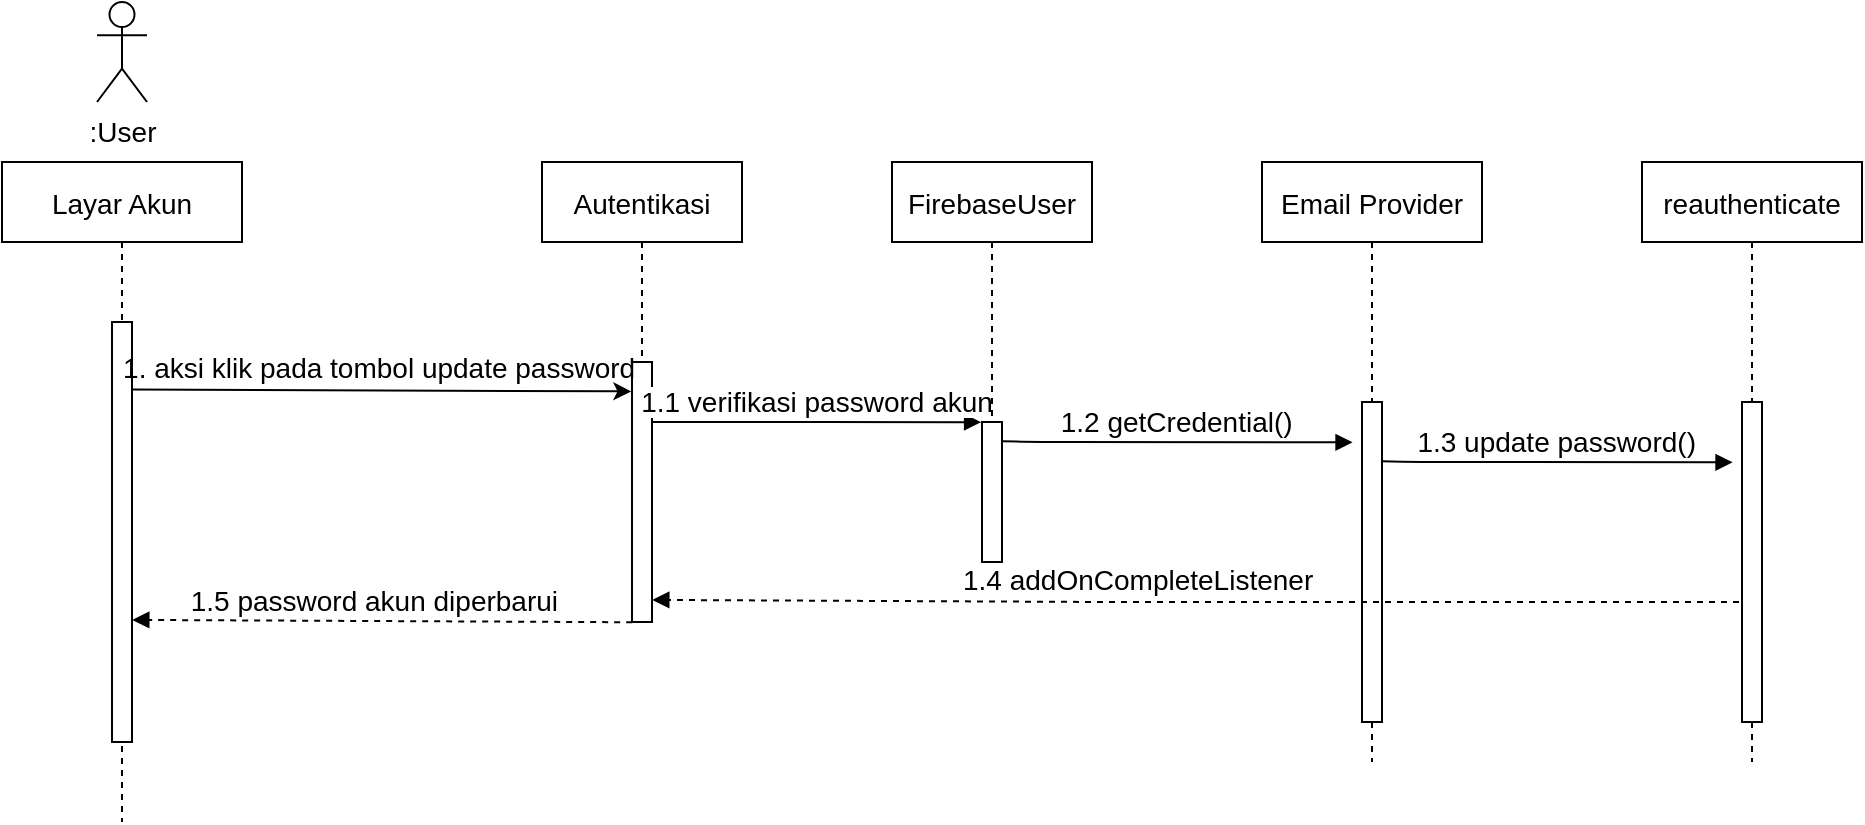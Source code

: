 <mxfile version="18.0.6" type="device"><diagram id="kgpKYQtTHZ0yAKxKKP6v" name="Page-1"><mxGraphModel dx="1221" dy="716" grid="1" gridSize="10" guides="1" tooltips="1" connect="1" arrows="1" fold="1" page="1" pageScale="1" pageWidth="1169" pageHeight="1654" math="0" shadow="0"><root><mxCell id="0"/><mxCell id="1" parent="0"/><mxCell id="3nuBFxr9cyL0pnOWT2aG-1" value="Layar Akun" style="shape=umlLifeline;perimeter=lifelinePerimeter;container=1;collapsible=0;recursiveResize=0;rounded=0;shadow=0;strokeWidth=1;fontSize=14;" parent="1" vertex="1"><mxGeometry x="40" y="110" width="120" height="330" as="geometry"/></mxCell><mxCell id="3nuBFxr9cyL0pnOWT2aG-2" value="" style="points=[];perimeter=orthogonalPerimeter;rounded=0;shadow=0;strokeWidth=1;" parent="3nuBFxr9cyL0pnOWT2aG-1" vertex="1"><mxGeometry x="55" y="80" width="10" height="210" as="geometry"/></mxCell><mxCell id="3nuBFxr9cyL0pnOWT2aG-5" value="Autentikasi" style="shape=umlLifeline;perimeter=lifelinePerimeter;container=1;collapsible=0;recursiveResize=0;rounded=0;shadow=0;strokeWidth=1;fontSize=14;" parent="1" vertex="1"><mxGeometry x="310" y="110" width="100" height="230" as="geometry"/></mxCell><mxCell id="3nuBFxr9cyL0pnOWT2aG-6" value="" style="points=[];perimeter=orthogonalPerimeter;rounded=0;shadow=0;strokeWidth=1;" parent="3nuBFxr9cyL0pnOWT2aG-5" vertex="1"><mxGeometry x="45" y="100" width="10" height="130" as="geometry"/></mxCell><mxCell id="3nuBFxr9cyL0pnOWT2aG-8" value="1.1 verifikasi password akun" style="verticalAlign=bottom;endArrow=block;entryX=-0.044;entryY=0.001;shadow=0;strokeWidth=1;entryDx=0;entryDy=0;entryPerimeter=0;fontSize=14;" parent="3nuBFxr9cyL0pnOWT2aG-5" target="d-2OW_0orGtFzGrd2AQe-11" edge="1"><mxGeometry relative="1" as="geometry"><mxPoint x="55" y="130" as="sourcePoint"/><mxPoint x="195" y="130.0" as="targetPoint"/><Array as="points"><mxPoint x="130" y="130"/></Array></mxGeometry></mxCell><mxCell id="d-2OW_0orGtFzGrd2AQe-2" value="&lt;font style=&quot;font-size: 14px;&quot;&gt;:User&lt;/font&gt;" style="shape=umlActor;verticalLabelPosition=bottom;verticalAlign=top;html=1;outlineConnect=0;" parent="1" vertex="1"><mxGeometry x="87.5" y="30" width="25" height="50" as="geometry"/></mxCell><mxCell id="d-2OW_0orGtFzGrd2AQe-4" value="" style="endArrow=classic;html=1;rounded=0;entryX=-0.031;entryY=0.113;entryDx=0;entryDy=0;entryPerimeter=0;exitX=0.954;exitY=0.161;exitDx=0;exitDy=0;exitPerimeter=0;" parent="1" source="3nuBFxr9cyL0pnOWT2aG-2" target="3nuBFxr9cyL0pnOWT2aG-6" edge="1"><mxGeometry width="50" height="50" relative="1" as="geometry"><mxPoint x="140" y="230" as="sourcePoint"/><mxPoint x="330" y="240" as="targetPoint"/></mxGeometry></mxCell><mxCell id="d-2OW_0orGtFzGrd2AQe-7" value="&lt;span style=&quot;font-weight: normal&quot;&gt;&lt;font style=&quot;font-size: 14px;&quot;&gt;1. aksi klik pada tombol update password&amp;nbsp;&lt;/font&gt;&lt;/span&gt;" style="text;strokeColor=none;fillColor=none;html=1;fontSize=24;fontStyle=1;verticalAlign=middle;align=center;" parent="1" vertex="1"><mxGeometry x="180" y="190" width="100" height="40" as="geometry"/></mxCell><mxCell id="d-2OW_0orGtFzGrd2AQe-10" value="FirebaseUser" style="shape=umlLifeline;perimeter=lifelinePerimeter;container=1;collapsible=0;recursiveResize=0;rounded=0;shadow=0;strokeWidth=1;fontSize=14;" parent="1" vertex="1"><mxGeometry x="485" y="110" width="100" height="200" as="geometry"/></mxCell><mxCell id="d-2OW_0orGtFzGrd2AQe-11" value="" style="points=[];perimeter=orthogonalPerimeter;rounded=0;shadow=0;strokeWidth=1;" parent="d-2OW_0orGtFzGrd2AQe-10" vertex="1"><mxGeometry x="45" y="130" width="10" height="70" as="geometry"/></mxCell><mxCell id="P9FHl31LlWSPJEpWCYR5-1" value="Email Provider" style="shape=umlLifeline;perimeter=lifelinePerimeter;container=1;collapsible=0;recursiveResize=0;rounded=0;shadow=0;strokeWidth=1;fontSize=14;" parent="1" vertex="1"><mxGeometry x="670" y="110" width="110" height="300" as="geometry"/></mxCell><mxCell id="P9FHl31LlWSPJEpWCYR5-2" value="" style="points=[];perimeter=orthogonalPerimeter;rounded=0;shadow=0;strokeWidth=1;" parent="P9FHl31LlWSPJEpWCYR5-1" vertex="1"><mxGeometry x="50" y="120" width="10" height="160" as="geometry"/></mxCell><mxCell id="P9FHl31LlWSPJEpWCYR5-8" value="1.2 getCredential()" style="verticalAlign=bottom;endArrow=block;shadow=0;strokeWidth=1;entryX=0.028;entryY=0.001;entryDx=0;entryDy=0;entryPerimeter=0;exitX=0.985;exitY=0.138;exitDx=0;exitDy=0;exitPerimeter=0;fontSize=14;" parent="1" source="d-2OW_0orGtFzGrd2AQe-11" edge="1"><mxGeometry relative="1" as="geometry"><mxPoint x="510" y="250" as="sourcePoint"/><mxPoint x="715.28" y="250.15" as="targetPoint"/><Array as="points"><mxPoint x="560" y="250"/></Array></mxGeometry></mxCell><mxCell id="Mx9yuYa8Jhxjy-T0GQSX-2" value="1.4 addOnCompleteListener " style="verticalAlign=bottom;endArrow=block;shadow=0;strokeWidth=1;dashed=1;entryX=1.015;entryY=0.915;entryDx=0;entryDy=0;entryPerimeter=0;fontSize=14;" parent="1" target="3nuBFxr9cyL0pnOWT2aG-6" edge="1" source="C2jbZK9-L-PFCKDs0Mdn-1"><mxGeometry x="0.109" y="-1" relative="1" as="geometry"><mxPoint x="720" y="330" as="sourcePoint"/><mxPoint x="370" y="330" as="targetPoint"/><Array as="points"><mxPoint x="590" y="330"/></Array><mxPoint as="offset"/></mxGeometry></mxCell><mxCell id="Mx9yuYa8Jhxjy-T0GQSX-3" value="1.5 password akun diperbarui  " style="verticalAlign=bottom;endArrow=block;shadow=0;strokeWidth=1;dashed=1;entryX=1.015;entryY=0.915;entryDx=0;entryDy=0;entryPerimeter=0;exitX=0.009;exitY=1.001;exitDx=0;exitDy=0;exitPerimeter=0;fontSize=14;" parent="1" source="3nuBFxr9cyL0pnOWT2aG-6" edge="1"><mxGeometry relative="1" as="geometry"><mxPoint x="360" y="339" as="sourcePoint"/><mxPoint x="105.15" y="338.95" as="targetPoint"/><Array as="points"><mxPoint x="330" y="340"/></Array></mxGeometry></mxCell><mxCell id="C2jbZK9-L-PFCKDs0Mdn-1" value="reauthenticate" style="shape=umlLifeline;perimeter=lifelinePerimeter;container=1;collapsible=0;recursiveResize=0;rounded=0;shadow=0;strokeWidth=1;fontSize=14;" vertex="1" parent="1"><mxGeometry x="860" y="110" width="110" height="300" as="geometry"/></mxCell><mxCell id="C2jbZK9-L-PFCKDs0Mdn-2" value="" style="points=[];perimeter=orthogonalPerimeter;rounded=0;shadow=0;strokeWidth=1;" vertex="1" parent="C2jbZK9-L-PFCKDs0Mdn-1"><mxGeometry x="50" y="120" width="10" height="160" as="geometry"/></mxCell><mxCell id="C2jbZK9-L-PFCKDs0Mdn-3" value="1.3 update password()" style="verticalAlign=bottom;endArrow=block;shadow=0;strokeWidth=1;entryX=0.028;entryY=0.001;entryDx=0;entryDy=0;entryPerimeter=0;exitX=0.985;exitY=0.138;exitDx=0;exitDy=0;exitPerimeter=0;fontSize=14;" edge="1" parent="1"><mxGeometry relative="1" as="geometry"><mxPoint x="729.85" y="259.66" as="sourcePoint"/><mxPoint x="905.28" y="260.15" as="targetPoint"/><Array as="points"><mxPoint x="750" y="260"/></Array></mxGeometry></mxCell></root></mxGraphModel></diagram></mxfile>
